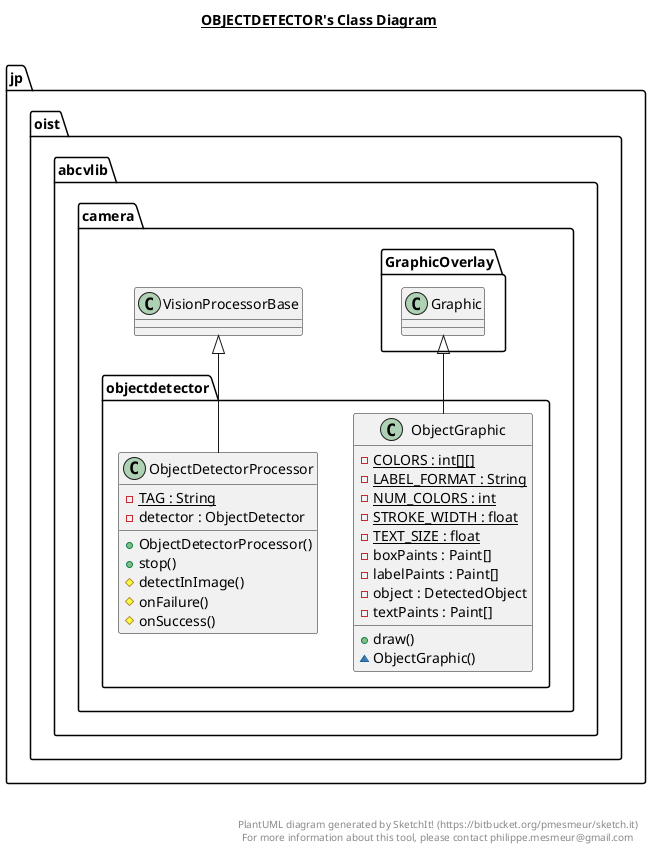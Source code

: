 @startuml

title __OBJECTDETECTOR's Class Diagram__\n

  namespace jp.oist.abcvlib.camera {
    namespace objectdetector {
      class jp.oist.abcvlib.camera.objectdetector.ObjectDetectorProcessor {
          {static} - TAG : String
          - detector : ObjectDetector
          + ObjectDetectorProcessor()
          + stop()
          # detectInImage()
          # onFailure()
          # onSuccess()
      }
    }
  }
  

  namespace jp.oist.abcvlib.camera {
    namespace objectdetector {
      class jp.oist.abcvlib.camera.objectdetector.ObjectGraphic {
          {static} - COLORS : int[][]
          {static} - LABEL_FORMAT : String
          {static} - NUM_COLORS : int
          {static} - STROKE_WIDTH : float
          {static} - TEXT_SIZE : float
          - boxPaints : Paint[]
          - labelPaints : Paint[]
          - object : DetectedObject
          - textPaints : Paint[]
          + draw()
          ~ ObjectGraphic()
      }
    }
  }
  

  jp.oist.abcvlib.camera.objectdetector.ObjectDetectorProcessor -up-|> jp.oist.abcvlib.camera.VisionProcessorBase
  jp.oist.abcvlib.camera.objectdetector.ObjectGraphic -up-|> jp.oist.abcvlib.camera.GraphicOverlay.Graphic


right footer


PlantUML diagram generated by SketchIt! (https://bitbucket.org/pmesmeur/sketch.it)
For more information about this tool, please contact philippe.mesmeur@gmail.com
endfooter

@enduml
